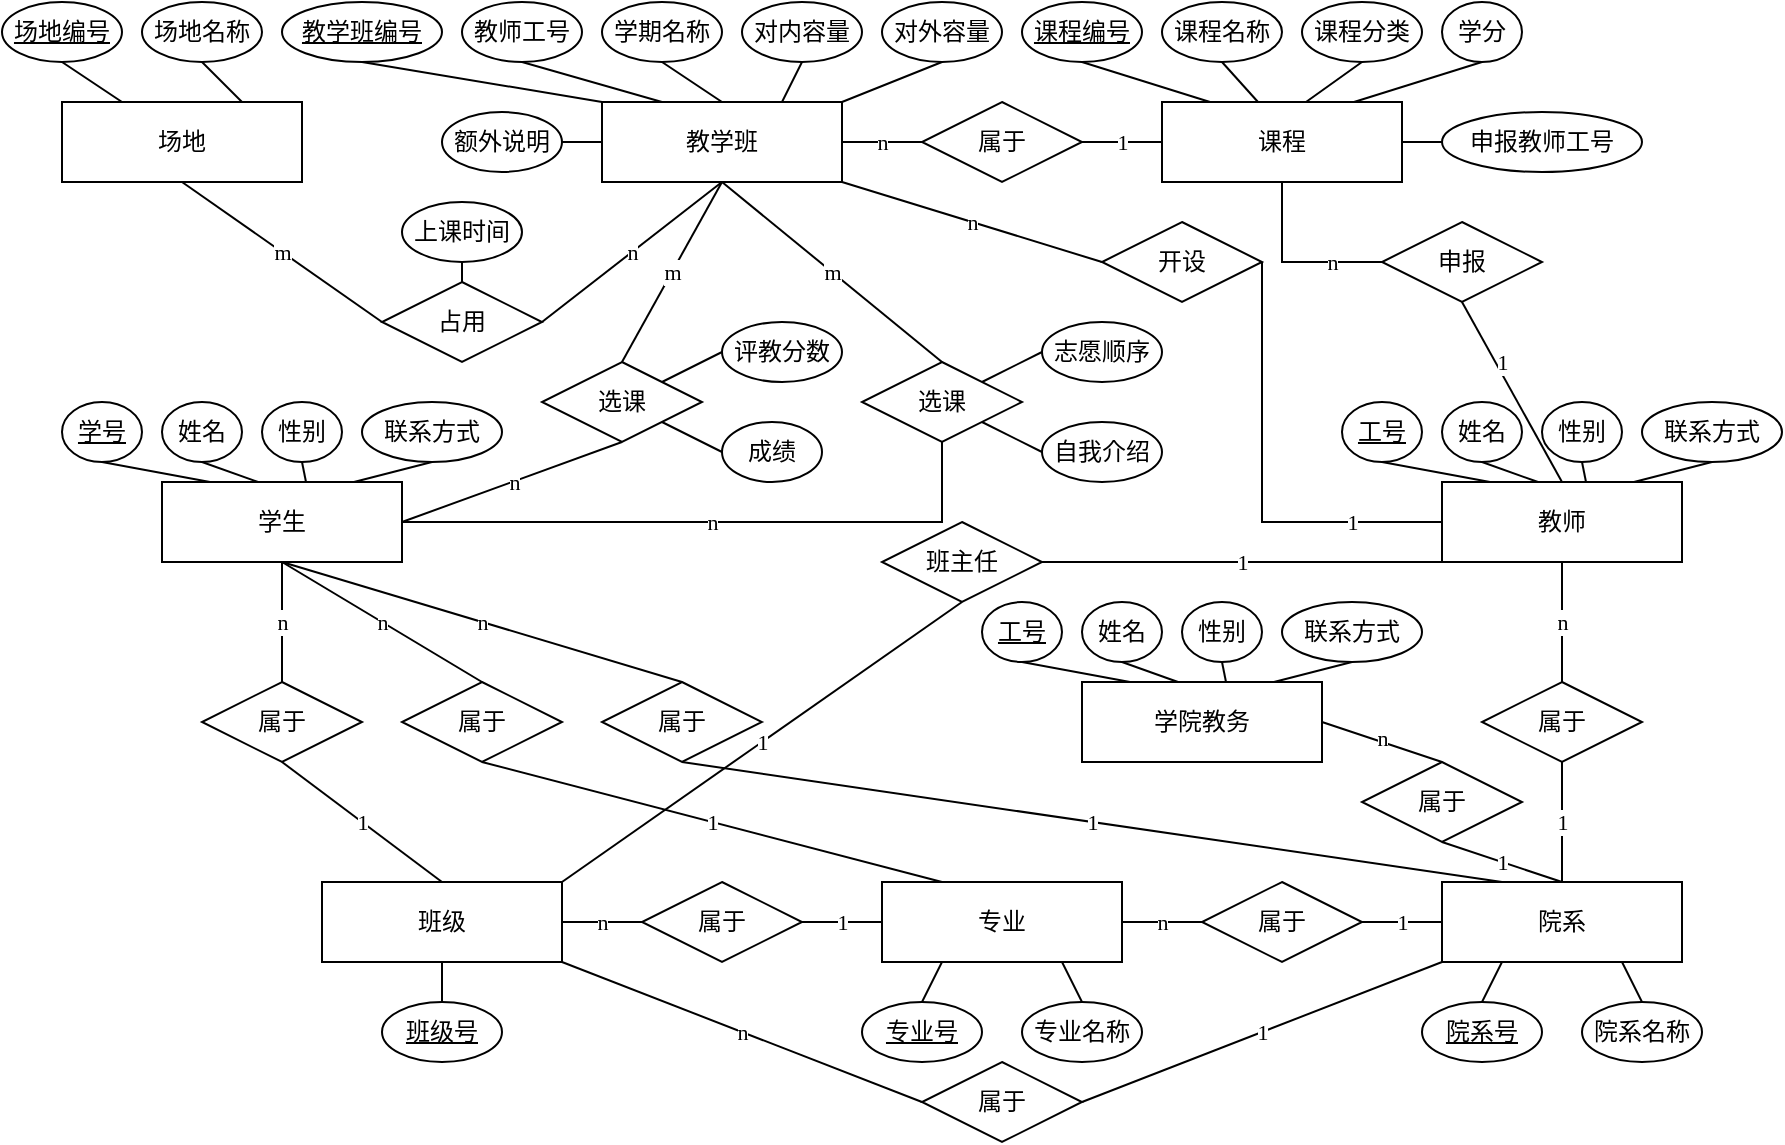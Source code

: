<mxfile version="24.7.17">
  <diagram id="R2lEEEUBdFMjLlhIrx00" name="Page-1">
    <mxGraphModel dx="918" dy="634" grid="1" gridSize="10" guides="1" tooltips="1" connect="1" arrows="1" fold="1" page="1" pageScale="1" pageWidth="1169" pageHeight="827" math="0" shadow="0" extFonts="Permanent Marker^https://fonts.googleapis.com/css?family=Permanent+Marker">
      <root>
        <mxCell id="0" />
        <mxCell id="1" parent="0" />
        <mxCell id="3BoCwt5KpNZVM9zIBBHS-1" value="学生" style="rounded=0;whiteSpace=wrap;html=1;fontFamily=宋体-简;" parent="1" vertex="1">
          <mxGeometry x="120" y="280" width="120" height="40" as="geometry" />
        </mxCell>
        <mxCell id="3BoCwt5KpNZVM9zIBBHS-3" value="学号" style="ellipse;whiteSpace=wrap;html=1;fontStyle=4;fontFamily=宋体-简;" parent="1" vertex="1">
          <mxGeometry x="70" y="240" width="40" height="30" as="geometry" />
        </mxCell>
        <mxCell id="3BoCwt5KpNZVM9zIBBHS-5" value="姓名" style="ellipse;whiteSpace=wrap;html=1;fontFamily=宋体-简;" parent="1" vertex="1">
          <mxGeometry x="120" y="240" width="40" height="30" as="geometry" />
        </mxCell>
        <mxCell id="3BoCwt5KpNZVM9zIBBHS-7" value="性别" style="ellipse;whiteSpace=wrap;html=1;fontFamily=宋体-简;" parent="1" vertex="1">
          <mxGeometry x="170" y="240" width="40" height="30" as="geometry" />
        </mxCell>
        <mxCell id="3BoCwt5KpNZVM9zIBBHS-8" value="" style="endArrow=none;html=1;rounded=0;entryX=0.5;entryY=1;entryDx=0;entryDy=0;exitX=0.2;exitY=0;exitDx=0;exitDy=0;exitPerimeter=0;fontFamily=宋体-简;" parent="1" source="3BoCwt5KpNZVM9zIBBHS-1" target="3BoCwt5KpNZVM9zIBBHS-3" edge="1">
          <mxGeometry width="50" height="50" relative="1" as="geometry">
            <mxPoint x="214" y="318.39" as="sourcePoint" />
            <mxPoint x="264" y="268.39" as="targetPoint" />
          </mxGeometry>
        </mxCell>
        <mxCell id="3BoCwt5KpNZVM9zIBBHS-10" value="" style="endArrow=none;html=1;rounded=0;entryX=0.5;entryY=1;entryDx=0;entryDy=0;exitX=0.4;exitY=0;exitDx=0;exitDy=0;exitPerimeter=0;fontFamily=宋体-简;" parent="1" source="3BoCwt5KpNZVM9zIBBHS-1" target="3BoCwt5KpNZVM9zIBBHS-5" edge="1">
          <mxGeometry width="50" height="50" relative="1" as="geometry">
            <mxPoint x="184" y="318.39" as="sourcePoint" />
            <mxPoint x="234" y="268.39" as="targetPoint" />
          </mxGeometry>
        </mxCell>
        <mxCell id="3BoCwt5KpNZVM9zIBBHS-11" value="" style="endArrow=none;html=1;rounded=0;entryX=0.5;entryY=1;entryDx=0;entryDy=0;exitX=0.6;exitY=0;exitDx=0;exitDy=0;exitPerimeter=0;fontFamily=宋体-简;" parent="1" source="3BoCwt5KpNZVM9zIBBHS-1" target="3BoCwt5KpNZVM9zIBBHS-7" edge="1">
          <mxGeometry width="50" height="50" relative="1" as="geometry">
            <mxPoint x="214" y="318.39" as="sourcePoint" />
            <mxPoint x="264" y="268.39" as="targetPoint" />
          </mxGeometry>
        </mxCell>
        <mxCell id="3BoCwt5KpNZVM9zIBBHS-12" value="联系方式" style="ellipse;whiteSpace=wrap;html=1;fontFamily=宋体-简;" parent="1" vertex="1">
          <mxGeometry x="220" y="240" width="70" height="30" as="geometry" />
        </mxCell>
        <mxCell id="3BoCwt5KpNZVM9zIBBHS-13" value="" style="endArrow=none;html=1;rounded=0;entryX=0.5;entryY=1;entryDx=0;entryDy=0;exitX=0.8;exitY=0;exitDx=0;exitDy=0;exitPerimeter=0;fontFamily=宋体-简;" parent="1" source="3BoCwt5KpNZVM9zIBBHS-1" target="3BoCwt5KpNZVM9zIBBHS-12" edge="1">
          <mxGeometry width="50" height="50" relative="1" as="geometry">
            <mxPoint x="214" y="318.39" as="sourcePoint" />
            <mxPoint x="264" y="268.39" as="targetPoint" />
          </mxGeometry>
        </mxCell>
        <mxCell id="3BoCwt5KpNZVM9zIBBHS-14" value="班级" style="rounded=0;whiteSpace=wrap;html=1;fontFamily=宋体-简;" parent="1" vertex="1">
          <mxGeometry x="200" y="480" width="120" height="40" as="geometry" />
        </mxCell>
        <mxCell id="3BoCwt5KpNZVM9zIBBHS-15" value="院系" style="rounded=0;whiteSpace=wrap;html=1;fontFamily=宋体-简;" parent="1" vertex="1">
          <mxGeometry x="760" y="480" width="120" height="40" as="geometry" />
        </mxCell>
        <mxCell id="3BoCwt5KpNZVM9zIBBHS-16" value="专业" style="rounded=0;whiteSpace=wrap;html=1;fontFamily=宋体-简;" parent="1" vertex="1">
          <mxGeometry x="480" y="480" width="120" height="40" as="geometry" />
        </mxCell>
        <mxCell id="3BoCwt5KpNZVM9zIBBHS-17" value="属于" style="rhombus;whiteSpace=wrap;html=1;fontFamily=宋体-简;" parent="1" vertex="1">
          <mxGeometry x="640" y="480" width="80" height="40" as="geometry" />
        </mxCell>
        <mxCell id="3BoCwt5KpNZVM9zIBBHS-19" value="" style="endArrow=none;html=1;rounded=0;entryX=0;entryY=0.5;entryDx=0;entryDy=0;exitX=1;exitY=0.5;exitDx=0;exitDy=0;fontFamily=宋体-简;" parent="1" source="3BoCwt5KpNZVM9zIBBHS-16" target="3BoCwt5KpNZVM9zIBBHS-17" edge="1">
          <mxGeometry width="50" height="50" relative="1" as="geometry">
            <mxPoint x="694" y="562" as="sourcePoint" />
            <mxPoint x="704" y="622" as="targetPoint" />
          </mxGeometry>
        </mxCell>
        <mxCell id="3BoCwt5KpNZVM9zIBBHS-22" value="n" style="edgeLabel;html=1;align=center;verticalAlign=middle;resizable=0;points=[];fontFamily=宋体-简;" parent="3BoCwt5KpNZVM9zIBBHS-19" vertex="1" connectable="0">
          <mxGeometry relative="1" as="geometry">
            <mxPoint as="offset" />
          </mxGeometry>
        </mxCell>
        <mxCell id="3BoCwt5KpNZVM9zIBBHS-20" value="" style="endArrow=none;html=1;rounded=0;entryX=0;entryY=0.5;entryDx=0;entryDy=0;fontFamily=宋体-简;exitX=1;exitY=0.5;exitDx=0;exitDy=0;" parent="1" source="3BoCwt5KpNZVM9zIBBHS-17" target="3BoCwt5KpNZVM9zIBBHS-15" edge="1">
          <mxGeometry width="50" height="50" relative="1" as="geometry">
            <mxPoint x="724" y="500" as="sourcePoint" />
            <mxPoint x="654" y="508" as="targetPoint" />
          </mxGeometry>
        </mxCell>
        <mxCell id="3BoCwt5KpNZVM9zIBBHS-21" value="1" style="edgeLabel;html=1;align=center;verticalAlign=middle;resizable=0;points=[];fontFamily=宋体-简;" parent="3BoCwt5KpNZVM9zIBBHS-20" vertex="1" connectable="0">
          <mxGeometry relative="1" as="geometry">
            <mxPoint as="offset" />
          </mxGeometry>
        </mxCell>
        <mxCell id="3BoCwt5KpNZVM9zIBBHS-23" value="属于" style="rhombus;whiteSpace=wrap;html=1;fontFamily=宋体-简;" parent="1" vertex="1">
          <mxGeometry x="360" y="480" width="80" height="40" as="geometry" />
        </mxCell>
        <mxCell id="3BoCwt5KpNZVM9zIBBHS-25" value="" style="endArrow=none;html=1;rounded=0;entryX=1;entryY=0.5;entryDx=0;entryDy=0;exitX=0;exitY=0.5;exitDx=0;exitDy=0;fontFamily=宋体-简;" parent="1" source="3BoCwt5KpNZVM9zIBBHS-23" target="3BoCwt5KpNZVM9zIBBHS-14" edge="1">
          <mxGeometry width="50" height="50" relative="1" as="geometry">
            <mxPoint x="394" y="630" as="sourcePoint" />
            <mxPoint x="444" y="580" as="targetPoint" />
          </mxGeometry>
        </mxCell>
        <mxCell id="3BoCwt5KpNZVM9zIBBHS-26" value="n" style="edgeLabel;html=1;align=center;verticalAlign=middle;resizable=0;points=[];fontFamily=宋体-简;" parent="3BoCwt5KpNZVM9zIBBHS-25" vertex="1" connectable="0">
          <mxGeometry relative="1" as="geometry">
            <mxPoint as="offset" />
          </mxGeometry>
        </mxCell>
        <mxCell id="3BoCwt5KpNZVM9zIBBHS-27" value="" style="endArrow=none;html=1;rounded=0;exitX=1;exitY=0.5;exitDx=0;exitDy=0;entryX=0;entryY=0.5;entryDx=0;entryDy=0;fontFamily=宋体-简;" parent="1" source="3BoCwt5KpNZVM9zIBBHS-23" target="3BoCwt5KpNZVM9zIBBHS-16" edge="1">
          <mxGeometry width="50" height="50" relative="1" as="geometry">
            <mxPoint x="604" y="610" as="sourcePoint" />
            <mxPoint x="654" y="560" as="targetPoint" />
          </mxGeometry>
        </mxCell>
        <mxCell id="3BoCwt5KpNZVM9zIBBHS-28" value="1" style="edgeLabel;html=1;align=center;verticalAlign=middle;resizable=0;points=[];fontFamily=宋体-简;" parent="3BoCwt5KpNZVM9zIBBHS-27" vertex="1" connectable="0">
          <mxGeometry relative="1" as="geometry">
            <mxPoint as="offset" />
          </mxGeometry>
        </mxCell>
        <mxCell id="3BoCwt5KpNZVM9zIBBHS-30" value="班级号" style="ellipse;whiteSpace=wrap;html=1;fontStyle=4;fontFamily=宋体-简;" parent="1" vertex="1">
          <mxGeometry x="230" y="540" width="60" height="30" as="geometry" />
        </mxCell>
        <mxCell id="3BoCwt5KpNZVM9zIBBHS-31" value="属于" style="rhombus;whiteSpace=wrap;html=1;fontFamily=宋体-简;" parent="1" vertex="1">
          <mxGeometry x="500" y="570" width="80" height="40" as="geometry" />
        </mxCell>
        <mxCell id="3BoCwt5KpNZVM9zIBBHS-32" value="" style="endArrow=none;html=1;rounded=0;entryX=1;entryY=1;entryDx=0;entryDy=0;exitX=0;exitY=0.5;exitDx=0;exitDy=0;fontFamily=宋体-简;" parent="1" source="3BoCwt5KpNZVM9zIBBHS-31" target="3BoCwt5KpNZVM9zIBBHS-14" edge="1">
          <mxGeometry width="50" height="50" relative="1" as="geometry">
            <mxPoint x="374" y="510" as="sourcePoint" />
            <mxPoint x="334" y="510" as="targetPoint" />
          </mxGeometry>
        </mxCell>
        <mxCell id="3BoCwt5KpNZVM9zIBBHS-33" value="n" style="edgeLabel;html=1;align=center;verticalAlign=middle;resizable=0;points=[];fontFamily=宋体-简;" parent="3BoCwt5KpNZVM9zIBBHS-32" vertex="1" connectable="0">
          <mxGeometry relative="1" as="geometry">
            <mxPoint as="offset" />
          </mxGeometry>
        </mxCell>
        <mxCell id="3BoCwt5KpNZVM9zIBBHS-34" value="" style="endArrow=none;html=1;rounded=0;exitX=1;exitY=0.5;exitDx=0;exitDy=0;entryX=0;entryY=1;entryDx=0;entryDy=0;fontFamily=宋体-简;" parent="1" source="3BoCwt5KpNZVM9zIBBHS-31" target="3BoCwt5KpNZVM9zIBBHS-15" edge="1">
          <mxGeometry width="50" height="50" relative="1" as="geometry">
            <mxPoint x="454" y="550" as="sourcePoint" />
            <mxPoint x="494" y="550" as="targetPoint" />
          </mxGeometry>
        </mxCell>
        <mxCell id="3BoCwt5KpNZVM9zIBBHS-35" value="1" style="edgeLabel;html=1;align=center;verticalAlign=middle;resizable=0;points=[];fontFamily=宋体-简;" parent="3BoCwt5KpNZVM9zIBBHS-34" vertex="1" connectable="0">
          <mxGeometry relative="1" as="geometry">
            <mxPoint as="offset" />
          </mxGeometry>
        </mxCell>
        <mxCell id="3BoCwt5KpNZVM9zIBBHS-38" value="" style="endArrow=none;html=1;rounded=0;entryX=0.5;entryY=1;entryDx=0;entryDy=0;exitX=0.5;exitY=0;exitDx=0;exitDy=0;fontFamily=宋体-简;" parent="1" source="3BoCwt5KpNZVM9zIBBHS-30" target="3BoCwt5KpNZVM9zIBBHS-14" edge="1">
          <mxGeometry width="50" height="50" relative="1" as="geometry">
            <mxPoint x="414" y="510" as="sourcePoint" />
            <mxPoint x="464" y="460" as="targetPoint" />
          </mxGeometry>
        </mxCell>
        <mxCell id="3BoCwt5KpNZVM9zIBBHS-39" value="专业名称" style="ellipse;whiteSpace=wrap;html=1;fontFamily=宋体-简;" parent="1" vertex="1">
          <mxGeometry x="550" y="540" width="60" height="30" as="geometry" />
        </mxCell>
        <mxCell id="3BoCwt5KpNZVM9zIBBHS-40" value="" style="endArrow=none;html=1;rounded=0;entryX=0.75;entryY=1;entryDx=0;entryDy=0;exitX=0.5;exitY=0;exitDx=0;exitDy=0;fontFamily=宋体-简;" parent="1" source="3BoCwt5KpNZVM9zIBBHS-39" target="3BoCwt5KpNZVM9zIBBHS-16" edge="1">
          <mxGeometry width="50" height="50" relative="1" as="geometry">
            <mxPoint x="274" y="550" as="sourcePoint" />
            <mxPoint x="274" y="530" as="targetPoint" />
          </mxGeometry>
        </mxCell>
        <mxCell id="3BoCwt5KpNZVM9zIBBHS-41" value="专业号" style="ellipse;whiteSpace=wrap;html=1;fontStyle=4;fontFamily=宋体-简;" parent="1" vertex="1">
          <mxGeometry x="470" y="540" width="60" height="30" as="geometry" />
        </mxCell>
        <mxCell id="3BoCwt5KpNZVM9zIBBHS-42" value="" style="endArrow=none;html=1;rounded=0;entryX=0.25;entryY=1;entryDx=0;entryDy=0;exitX=0.5;exitY=0;exitDx=0;exitDy=0;fontFamily=宋体-简;" parent="1" source="3BoCwt5KpNZVM9zIBBHS-41" target="3BoCwt5KpNZVM9zIBBHS-16" edge="1">
          <mxGeometry width="50" height="50" relative="1" as="geometry">
            <mxPoint x="584" y="550" as="sourcePoint" />
            <mxPoint x="584" y="530" as="targetPoint" />
          </mxGeometry>
        </mxCell>
        <mxCell id="3BoCwt5KpNZVM9zIBBHS-43" value="院系名称" style="ellipse;whiteSpace=wrap;html=1;fontFamily=宋体-简;" parent="1" vertex="1">
          <mxGeometry x="830" y="540" width="60" height="30" as="geometry" />
        </mxCell>
        <mxCell id="3BoCwt5KpNZVM9zIBBHS-44" value="" style="endArrow=none;html=1;rounded=0;exitX=0.5;exitY=0;exitDx=0;exitDy=0;entryX=0.75;entryY=1;entryDx=0;entryDy=0;fontFamily=宋体-简;" parent="1" source="3BoCwt5KpNZVM9zIBBHS-43" target="3BoCwt5KpNZVM9zIBBHS-15" edge="1">
          <mxGeometry width="50" height="50" relative="1" as="geometry">
            <mxPoint x="554" y="550" as="sourcePoint" />
            <mxPoint x="854" y="520" as="targetPoint" />
          </mxGeometry>
        </mxCell>
        <mxCell id="3BoCwt5KpNZVM9zIBBHS-45" value="院系号" style="ellipse;whiteSpace=wrap;html=1;fontStyle=4;fontFamily=宋体-简;" parent="1" vertex="1">
          <mxGeometry x="750" y="540" width="60" height="30" as="geometry" />
        </mxCell>
        <mxCell id="3BoCwt5KpNZVM9zIBBHS-46" value="" style="endArrow=none;html=1;rounded=0;exitX=0.5;exitY=0;exitDx=0;exitDy=0;entryX=0.25;entryY=1;entryDx=0;entryDy=0;fontFamily=宋体-简;" parent="1" source="3BoCwt5KpNZVM9zIBBHS-45" target="3BoCwt5KpNZVM9zIBBHS-15" edge="1">
          <mxGeometry width="50" height="50" relative="1" as="geometry">
            <mxPoint x="864" y="550" as="sourcePoint" />
            <mxPoint x="804" y="530" as="targetPoint" />
          </mxGeometry>
        </mxCell>
        <mxCell id="3BoCwt5KpNZVM9zIBBHS-47" value="属于" style="rhombus;whiteSpace=wrap;html=1;fontFamily=宋体-简;" parent="1" vertex="1">
          <mxGeometry x="140" y="380" width="80" height="40" as="geometry" />
        </mxCell>
        <mxCell id="3BoCwt5KpNZVM9zIBBHS-48" value="" style="endArrow=none;html=1;rounded=0;exitX=0.5;exitY=1;exitDx=0;exitDy=0;entryX=0.5;entryY=0;entryDx=0;entryDy=0;fontFamily=宋体-简;" parent="1" source="3BoCwt5KpNZVM9zIBBHS-47" target="3BoCwt5KpNZVM9zIBBHS-14" edge="1">
          <mxGeometry width="50" height="50" relative="1" as="geometry">
            <mxPoint x="354" y="430.72" as="sourcePoint" />
            <mxPoint x="394" y="430.72" as="targetPoint" />
          </mxGeometry>
        </mxCell>
        <mxCell id="3BoCwt5KpNZVM9zIBBHS-49" value="1" style="edgeLabel;html=1;align=center;verticalAlign=middle;resizable=0;points=[];fontFamily=宋体-简;" parent="3BoCwt5KpNZVM9zIBBHS-48" vertex="1" connectable="0">
          <mxGeometry relative="1" as="geometry">
            <mxPoint as="offset" />
          </mxGeometry>
        </mxCell>
        <mxCell id="3BoCwt5KpNZVM9zIBBHS-50" value="" style="endArrow=none;html=1;rounded=0;entryX=0.5;entryY=1;entryDx=0;entryDy=0;exitX=0.5;exitY=0;exitDx=0;exitDy=0;fontFamily=宋体-简;" parent="1" source="3BoCwt5KpNZVM9zIBBHS-47" target="3BoCwt5KpNZVM9zIBBHS-1" edge="1">
          <mxGeometry width="50" height="50" relative="1" as="geometry">
            <mxPoint x="294" y="470" as="sourcePoint" />
            <mxPoint x="254" y="470" as="targetPoint" />
          </mxGeometry>
        </mxCell>
        <mxCell id="3BoCwt5KpNZVM9zIBBHS-51" value="n" style="edgeLabel;html=1;align=center;verticalAlign=middle;resizable=0;points=[];fontFamily=宋体-简;" parent="3BoCwt5KpNZVM9zIBBHS-50" vertex="1" connectable="0">
          <mxGeometry relative="1" as="geometry">
            <mxPoint as="offset" />
          </mxGeometry>
        </mxCell>
        <mxCell id="3BoCwt5KpNZVM9zIBBHS-52" value="属于" style="rhombus;whiteSpace=wrap;html=1;fontFamily=宋体-简;" parent="1" vertex="1">
          <mxGeometry x="240" y="380" width="80" height="40" as="geometry" />
        </mxCell>
        <mxCell id="3BoCwt5KpNZVM9zIBBHS-53" value="属于" style="rhombus;whiteSpace=wrap;html=1;fontFamily=宋体-简;" parent="1" vertex="1">
          <mxGeometry x="340" y="380" width="80" height="40" as="geometry" />
        </mxCell>
        <mxCell id="3BoCwt5KpNZVM9zIBBHS-54" value="" style="endArrow=none;html=1;rounded=0;entryX=0.5;entryY=1;entryDx=0;entryDy=0;exitX=0.5;exitY=0;exitDx=0;exitDy=0;fontFamily=宋体-简;" parent="1" source="3BoCwt5KpNZVM9zIBBHS-52" target="3BoCwt5KpNZVM9zIBBHS-1" edge="1">
          <mxGeometry width="50" height="50" relative="1" as="geometry">
            <mxPoint x="194" y="380" as="sourcePoint" />
            <mxPoint x="194" y="350" as="targetPoint" />
          </mxGeometry>
        </mxCell>
        <mxCell id="3BoCwt5KpNZVM9zIBBHS-55" value="n" style="edgeLabel;html=1;align=center;verticalAlign=middle;resizable=0;points=[];fontFamily=宋体-简;" parent="3BoCwt5KpNZVM9zIBBHS-54" vertex="1" connectable="0">
          <mxGeometry relative="1" as="geometry">
            <mxPoint as="offset" />
          </mxGeometry>
        </mxCell>
        <mxCell id="3BoCwt5KpNZVM9zIBBHS-56" value="" style="endArrow=none;html=1;rounded=0;entryX=0.5;entryY=1;entryDx=0;entryDy=0;exitX=0.5;exitY=0;exitDx=0;exitDy=0;fontFamily=宋体-简;" parent="1" source="3BoCwt5KpNZVM9zIBBHS-53" target="3BoCwt5KpNZVM9zIBBHS-1" edge="1">
          <mxGeometry width="50" height="50" relative="1" as="geometry">
            <mxPoint x="294" y="380" as="sourcePoint" />
            <mxPoint x="194" y="350" as="targetPoint" />
          </mxGeometry>
        </mxCell>
        <mxCell id="3BoCwt5KpNZVM9zIBBHS-57" value="n" style="edgeLabel;html=1;align=center;verticalAlign=middle;resizable=0;points=[];fontFamily=宋体-简;" parent="3BoCwt5KpNZVM9zIBBHS-56" vertex="1" connectable="0">
          <mxGeometry relative="1" as="geometry">
            <mxPoint as="offset" />
          </mxGeometry>
        </mxCell>
        <mxCell id="3BoCwt5KpNZVM9zIBBHS-58" value="" style="endArrow=none;html=1;rounded=0;exitX=0.5;exitY=1;exitDx=0;exitDy=0;entryX=0.25;entryY=0;entryDx=0;entryDy=0;fontFamily=宋体-简;" parent="1" source="3BoCwt5KpNZVM9zIBBHS-52" target="3BoCwt5KpNZVM9zIBBHS-16" edge="1">
          <mxGeometry width="50" height="50" relative="1" as="geometry">
            <mxPoint x="274" y="440.02" as="sourcePoint" />
            <mxPoint x="274" y="470.02" as="targetPoint" />
          </mxGeometry>
        </mxCell>
        <mxCell id="3BoCwt5KpNZVM9zIBBHS-59" value="1" style="edgeLabel;html=1;align=center;verticalAlign=middle;resizable=0;points=[];fontFamily=宋体-简;" parent="3BoCwt5KpNZVM9zIBBHS-58" vertex="1" connectable="0">
          <mxGeometry relative="1" as="geometry">
            <mxPoint as="offset" />
          </mxGeometry>
        </mxCell>
        <mxCell id="3BoCwt5KpNZVM9zIBBHS-60" value="" style="endArrow=none;html=1;rounded=0;exitX=0.5;exitY=1;exitDx=0;exitDy=0;entryX=0.25;entryY=0;entryDx=0;entryDy=0;fontFamily=宋体-简;" parent="1" source="3BoCwt5KpNZVM9zIBBHS-53" target="3BoCwt5KpNZVM9zIBBHS-15" edge="1">
          <mxGeometry width="50" height="50" relative="1" as="geometry">
            <mxPoint x="284" y="450.02" as="sourcePoint" />
            <mxPoint x="284" y="480.02" as="targetPoint" />
          </mxGeometry>
        </mxCell>
        <mxCell id="3BoCwt5KpNZVM9zIBBHS-61" value="1" style="edgeLabel;html=1;align=center;verticalAlign=middle;resizable=0;points=[];fontFamily=宋体-简;" parent="3BoCwt5KpNZVM9zIBBHS-60" vertex="1" connectable="0">
          <mxGeometry relative="1" as="geometry">
            <mxPoint as="offset" />
          </mxGeometry>
        </mxCell>
        <mxCell id="3BoCwt5KpNZVM9zIBBHS-62" value="教师" style="rounded=0;whiteSpace=wrap;html=1;fontFamily=宋体-简;" parent="1" vertex="1">
          <mxGeometry x="760" y="280" width="120" height="40" as="geometry" />
        </mxCell>
        <mxCell id="3BoCwt5KpNZVM9zIBBHS-68" value="工号" style="ellipse;whiteSpace=wrap;html=1;fontStyle=4;fontFamily=宋体-简;" parent="1" vertex="1">
          <mxGeometry x="710" y="240" width="40" height="30" as="geometry" />
        </mxCell>
        <mxCell id="3BoCwt5KpNZVM9zIBBHS-69" value="姓名" style="ellipse;whiteSpace=wrap;html=1;fontFamily=宋体-简;" parent="1" vertex="1">
          <mxGeometry x="760" y="240" width="40" height="30" as="geometry" />
        </mxCell>
        <mxCell id="3BoCwt5KpNZVM9zIBBHS-70" value="性别" style="ellipse;whiteSpace=wrap;html=1;fontFamily=宋体-简;" parent="1" vertex="1">
          <mxGeometry x="810" y="240" width="40" height="30" as="geometry" />
        </mxCell>
        <mxCell id="3BoCwt5KpNZVM9zIBBHS-71" value="" style="endArrow=none;html=1;rounded=0;entryX=0.5;entryY=1;entryDx=0;entryDy=0;exitX=0.2;exitY=0;exitDx=0;exitDy=0;exitPerimeter=0;fontFamily=宋体-简;" parent="1" source="3BoCwt5KpNZVM9zIBBHS-62" target="3BoCwt5KpNZVM9zIBBHS-68" edge="1">
          <mxGeometry width="50" height="50" relative="1" as="geometry">
            <mxPoint x="788" y="276.39" as="sourcePoint" />
            <mxPoint x="904" y="266.39" as="targetPoint" />
          </mxGeometry>
        </mxCell>
        <mxCell id="3BoCwt5KpNZVM9zIBBHS-72" value="" style="endArrow=none;html=1;rounded=0;entryX=0.5;entryY=1;entryDx=0;entryDy=0;exitX=0.4;exitY=0;exitDx=0;exitDy=0;exitPerimeter=0;fontFamily=宋体-简;" parent="1" source="3BoCwt5KpNZVM9zIBBHS-62" target="3BoCwt5KpNZVM9zIBBHS-69" edge="1">
          <mxGeometry width="50" height="50" relative="1" as="geometry">
            <mxPoint x="812" y="276.39" as="sourcePoint" />
            <mxPoint x="874" y="266.39" as="targetPoint" />
          </mxGeometry>
        </mxCell>
        <mxCell id="3BoCwt5KpNZVM9zIBBHS-73" value="" style="endArrow=none;html=1;rounded=0;entryX=0.5;entryY=1;entryDx=0;entryDy=0;exitX=0.6;exitY=0;exitDx=0;exitDy=0;exitPerimeter=0;fontFamily=宋体-简;" parent="1" source="3BoCwt5KpNZVM9zIBBHS-62" target="3BoCwt5KpNZVM9zIBBHS-70" edge="1">
          <mxGeometry width="50" height="50" relative="1" as="geometry">
            <mxPoint x="836" y="276.39" as="sourcePoint" />
            <mxPoint x="904" y="266.39" as="targetPoint" />
          </mxGeometry>
        </mxCell>
        <mxCell id="3BoCwt5KpNZVM9zIBBHS-74" value="联系方式" style="ellipse;whiteSpace=wrap;html=1;fontFamily=宋体-简;" parent="1" vertex="1">
          <mxGeometry x="860" y="240" width="70" height="30" as="geometry" />
        </mxCell>
        <mxCell id="3BoCwt5KpNZVM9zIBBHS-75" value="" style="endArrow=none;html=1;rounded=0;entryX=0.5;entryY=1;entryDx=0;entryDy=0;exitX=0.8;exitY=0;exitDx=0;exitDy=0;exitPerimeter=0;fontFamily=宋体-简;" parent="1" source="3BoCwt5KpNZVM9zIBBHS-62" target="3BoCwt5KpNZVM9zIBBHS-74" edge="1">
          <mxGeometry width="50" height="50" relative="1" as="geometry">
            <mxPoint x="860" y="276.39" as="sourcePoint" />
            <mxPoint x="904" y="266.39" as="targetPoint" />
          </mxGeometry>
        </mxCell>
        <mxCell id="3BoCwt5KpNZVM9zIBBHS-76" value="属于" style="rhombus;whiteSpace=wrap;html=1;fontFamily=宋体-简;" parent="1" vertex="1">
          <mxGeometry x="780" y="380" width="80" height="40" as="geometry" />
        </mxCell>
        <mxCell id="3BoCwt5KpNZVM9zIBBHS-77" value="" style="endArrow=none;html=1;rounded=0;entryX=0.5;entryY=1;entryDx=0;entryDy=0;exitX=0.5;exitY=0;exitDx=0;exitDy=0;fontFamily=宋体-简;" parent="1" source="3BoCwt5KpNZVM9zIBBHS-76" target="3BoCwt5KpNZVM9zIBBHS-62" edge="1">
          <mxGeometry width="50" height="50" relative="1" as="geometry">
            <mxPoint x="474" y="380" as="sourcePoint" />
            <mxPoint x="274" y="350" as="targetPoint" />
          </mxGeometry>
        </mxCell>
        <mxCell id="3BoCwt5KpNZVM9zIBBHS-78" value="n" style="edgeLabel;html=1;align=center;verticalAlign=middle;resizable=0;points=[];fontFamily=宋体-简;" parent="3BoCwt5KpNZVM9zIBBHS-77" vertex="1" connectable="0">
          <mxGeometry relative="1" as="geometry">
            <mxPoint as="offset" />
          </mxGeometry>
        </mxCell>
        <mxCell id="3BoCwt5KpNZVM9zIBBHS-79" value="" style="endArrow=none;html=1;rounded=0;exitX=0.5;exitY=1;exitDx=0;exitDy=0;entryX=0.5;entryY=0;entryDx=0;entryDy=0;fontFamily=宋体-简;" parent="1" source="3BoCwt5KpNZVM9zIBBHS-76" target="3BoCwt5KpNZVM9zIBBHS-15" edge="1">
          <mxGeometry width="50" height="50" relative="1" as="geometry">
            <mxPoint x="474" y="440.02" as="sourcePoint" />
            <mxPoint x="804" y="470.02" as="targetPoint" />
          </mxGeometry>
        </mxCell>
        <mxCell id="3BoCwt5KpNZVM9zIBBHS-80" value="1" style="edgeLabel;html=1;align=center;verticalAlign=middle;resizable=0;points=[];fontFamily=宋体-简;" parent="3BoCwt5KpNZVM9zIBBHS-79" vertex="1" connectable="0">
          <mxGeometry relative="1" as="geometry">
            <mxPoint as="offset" />
          </mxGeometry>
        </mxCell>
        <mxCell id="3BoCwt5KpNZVM9zIBBHS-81" value="班主任" style="rhombus;whiteSpace=wrap;html=1;fontFamily=宋体-简;" parent="1" vertex="1">
          <mxGeometry x="480" y="300" width="80" height="40" as="geometry" />
        </mxCell>
        <mxCell id="3BoCwt5KpNZVM9zIBBHS-82" value="" style="endArrow=none;html=1;rounded=0;exitX=0;exitY=1;exitDx=0;exitDy=0;entryX=1;entryY=0.5;entryDx=0;entryDy=0;fontFamily=宋体-简;" parent="1" source="3BoCwt5KpNZVM9zIBBHS-62" target="3BoCwt5KpNZVM9zIBBHS-81" edge="1">
          <mxGeometry width="50" height="50" relative="1" as="geometry">
            <mxPoint x="474" y="420" as="sourcePoint" />
            <mxPoint x="804" y="450" as="targetPoint" />
          </mxGeometry>
        </mxCell>
        <mxCell id="3BoCwt5KpNZVM9zIBBHS-83" value="1" style="edgeLabel;html=1;align=center;verticalAlign=middle;resizable=0;points=[];fontFamily=宋体-简;" parent="3BoCwt5KpNZVM9zIBBHS-82" vertex="1" connectable="0">
          <mxGeometry relative="1" as="geometry">
            <mxPoint as="offset" />
          </mxGeometry>
        </mxCell>
        <mxCell id="3BoCwt5KpNZVM9zIBBHS-84" value="" style="endArrow=none;html=1;rounded=0;exitX=0.5;exitY=1;exitDx=0;exitDy=0;fontFamily=宋体-简;" parent="1" source="3BoCwt5KpNZVM9zIBBHS-81" edge="1">
          <mxGeometry width="50" height="50" relative="1" as="geometry">
            <mxPoint x="774" y="350" as="sourcePoint" />
            <mxPoint x="320" y="480" as="targetPoint" />
          </mxGeometry>
        </mxCell>
        <mxCell id="3BoCwt5KpNZVM9zIBBHS-85" value="1" style="edgeLabel;html=1;align=center;verticalAlign=middle;resizable=0;points=[];fontFamily=宋体-简;" parent="3BoCwt5KpNZVM9zIBBHS-84" vertex="1" connectable="0">
          <mxGeometry relative="1" as="geometry">
            <mxPoint as="offset" />
          </mxGeometry>
        </mxCell>
        <mxCell id="3BoCwt5KpNZVM9zIBBHS-103" value="课程" style="rounded=0;whiteSpace=wrap;html=1;fontFamily=宋体-简;" parent="1" vertex="1">
          <mxGeometry x="620" y="90" width="120" height="40" as="geometry" />
        </mxCell>
        <mxCell id="3BoCwt5KpNZVM9zIBBHS-104" value="课程名称" style="ellipse;whiteSpace=wrap;html=1;fontFamily=宋体-简;" parent="1" vertex="1">
          <mxGeometry x="620" y="40" width="60" height="30" as="geometry" />
        </mxCell>
        <mxCell id="3BoCwt5KpNZVM9zIBBHS-110" value="学分" style="ellipse;whiteSpace=wrap;html=1;fontFamily=宋体-简;" parent="1" vertex="1">
          <mxGeometry x="760" y="40" width="40" height="30" as="geometry" />
        </mxCell>
        <mxCell id="3BoCwt5KpNZVM9zIBBHS-112" value="课程编号" style="ellipse;whiteSpace=wrap;html=1;fontStyle=4;fontFamily=宋体-简;" parent="1" vertex="1">
          <mxGeometry x="550" y="40" width="60" height="30" as="geometry" />
        </mxCell>
        <mxCell id="3BoCwt5KpNZVM9zIBBHS-113" value="课程分类" style="ellipse;whiteSpace=wrap;html=1;fontFamily=宋体-简;" parent="1" vertex="1">
          <mxGeometry x="690" y="40" width="60" height="30" as="geometry" />
        </mxCell>
        <mxCell id="3BoCwt5KpNZVM9zIBBHS-116" value="" style="endArrow=none;html=1;rounded=0;entryX=0.5;entryY=1;entryDx=0;entryDy=0;exitX=0.2;exitY=0;exitDx=0;exitDy=0;exitPerimeter=0;fontFamily=宋体-简;" parent="1" source="3BoCwt5KpNZVM9zIBBHS-103" target="3BoCwt5KpNZVM9zIBBHS-112" edge="1">
          <mxGeometry width="50" height="50" relative="1" as="geometry">
            <mxPoint x="648" y="90" as="sourcePoint" />
            <mxPoint x="594" y="80" as="targetPoint" />
          </mxGeometry>
        </mxCell>
        <mxCell id="3BoCwt5KpNZVM9zIBBHS-117" value="" style="endArrow=none;html=1;rounded=0;entryX=0.5;entryY=1;entryDx=0;entryDy=0;exitX=0.4;exitY=0;exitDx=0;exitDy=0;exitPerimeter=0;fontFamily=宋体-简;" parent="1" source="3BoCwt5KpNZVM9zIBBHS-103" target="3BoCwt5KpNZVM9zIBBHS-104" edge="1">
          <mxGeometry width="50" height="50" relative="1" as="geometry">
            <mxPoint x="716" y="95" as="sourcePoint" />
            <mxPoint x="652" y="75" as="targetPoint" />
          </mxGeometry>
        </mxCell>
        <mxCell id="3BoCwt5KpNZVM9zIBBHS-118" value="" style="endArrow=none;html=1;rounded=0;entryX=0.5;entryY=1;entryDx=0;entryDy=0;exitX=0.6;exitY=0;exitDx=0;exitDy=0;exitPerimeter=0;fontFamily=宋体-简;" parent="1" source="3BoCwt5KpNZVM9zIBBHS-103" target="3BoCwt5KpNZVM9zIBBHS-113" edge="1">
          <mxGeometry width="50" height="50" relative="1" as="geometry">
            <mxPoint x="678" y="100" as="sourcePoint" />
            <mxPoint x="664" y="80" as="targetPoint" />
          </mxGeometry>
        </mxCell>
        <mxCell id="3BoCwt5KpNZVM9zIBBHS-119" value="" style="endArrow=none;html=1;rounded=0;entryX=0.5;entryY=1;entryDx=0;entryDy=0;exitX=0.8;exitY=0;exitDx=0;exitDy=0;exitPerimeter=0;fontFamily=宋体-简;" parent="1" source="3BoCwt5KpNZVM9zIBBHS-103" target="3BoCwt5KpNZVM9zIBBHS-110" edge="1">
          <mxGeometry width="50" height="50" relative="1" as="geometry">
            <mxPoint x="702" y="100" as="sourcePoint" />
            <mxPoint x="734" y="80" as="targetPoint" />
          </mxGeometry>
        </mxCell>
        <mxCell id="3BoCwt5KpNZVM9zIBBHS-120" value="申报" style="rhombus;whiteSpace=wrap;html=1;fontFamily=宋体-简;" parent="1" vertex="1">
          <mxGeometry x="730" y="150" width="80" height="40" as="geometry" />
        </mxCell>
        <mxCell id="3BoCwt5KpNZVM9zIBBHS-121" value="" style="endArrow=none;html=1;rounded=0;entryX=0.5;entryY=1;entryDx=0;entryDy=0;exitX=0;exitY=0.5;exitDx=0;exitDy=0;fontFamily=宋体-简;" parent="1" source="3BoCwt5KpNZVM9zIBBHS-120" target="3BoCwt5KpNZVM9zIBBHS-103" edge="1">
          <mxGeometry width="50" height="50" relative="1" as="geometry">
            <mxPoint x="684" y="169" as="sourcePoint" />
            <mxPoint x="734" y="170" as="targetPoint" />
            <Array as="points">
              <mxPoint x="680" y="170" />
            </Array>
          </mxGeometry>
        </mxCell>
        <mxCell id="3BoCwt5KpNZVM9zIBBHS-124" value="n" style="edgeLabel;html=1;align=center;verticalAlign=middle;resizable=0;points=[];fontFamily=宋体-简;" parent="3BoCwt5KpNZVM9zIBBHS-121" vertex="1" connectable="0">
          <mxGeometry relative="1" as="geometry">
            <mxPoint x="20" as="offset" />
          </mxGeometry>
        </mxCell>
        <mxCell id="3BoCwt5KpNZVM9zIBBHS-122" value="" style="endArrow=none;html=1;rounded=0;entryX=0.5;entryY=1;entryDx=0;entryDy=0;exitX=0.5;exitY=0;exitDx=0;exitDy=0;fontFamily=宋体-简;" parent="1" source="3BoCwt5KpNZVM9zIBBHS-62" target="3BoCwt5KpNZVM9zIBBHS-120" edge="1">
          <mxGeometry width="50" height="50" relative="1" as="geometry">
            <mxPoint x="694" y="209" as="sourcePoint" />
            <mxPoint x="694" y="170" as="targetPoint" />
            <Array as="points" />
          </mxGeometry>
        </mxCell>
        <mxCell id="3BoCwt5KpNZVM9zIBBHS-125" value="1" style="edgeLabel;html=1;align=center;verticalAlign=middle;resizable=0;points=[];fontFamily=宋体-简;" parent="3BoCwt5KpNZVM9zIBBHS-122" vertex="1" connectable="0">
          <mxGeometry relative="1" as="geometry">
            <mxPoint x="-5" y="-15" as="offset" />
          </mxGeometry>
        </mxCell>
        <mxCell id="3BoCwt5KpNZVM9zIBBHS-126" value="教学班" style="rounded=0;whiteSpace=wrap;html=1;fontFamily=宋体-简;" parent="1" vertex="1">
          <mxGeometry x="340" y="90" width="120" height="40" as="geometry" />
        </mxCell>
        <mxCell id="3BoCwt5KpNZVM9zIBBHS-127" value="属于" style="rhombus;whiteSpace=wrap;html=1;fontFamily=宋体-简;" parent="1" vertex="1">
          <mxGeometry x="500" y="90" width="80" height="40" as="geometry" />
        </mxCell>
        <mxCell id="3BoCwt5KpNZVM9zIBBHS-128" value="" style="endArrow=none;html=1;rounded=0;exitX=1;exitY=0.5;exitDx=0;exitDy=0;entryX=0;entryY=0.5;entryDx=0;entryDy=0;fontFamily=宋体-简;" parent="1" source="3BoCwt5KpNZVM9zIBBHS-127" target="3BoCwt5KpNZVM9zIBBHS-103" edge="1">
          <mxGeometry width="50" height="50" relative="1" as="geometry">
            <mxPoint x="584" y="110" as="sourcePoint" />
            <mxPoint x="604" y="120" as="targetPoint" />
          </mxGeometry>
        </mxCell>
        <mxCell id="3BoCwt5KpNZVM9zIBBHS-129" value="1" style="edgeLabel;html=1;align=center;verticalAlign=middle;resizable=0;points=[];fontFamily=宋体-简;" parent="3BoCwt5KpNZVM9zIBBHS-128" vertex="1" connectable="0">
          <mxGeometry relative="1" as="geometry">
            <mxPoint as="offset" />
          </mxGeometry>
        </mxCell>
        <mxCell id="9R8SngfWk_mVwCr1KFd2-1" value="" style="endArrow=none;html=1;rounded=0;exitX=0;exitY=0.5;exitDx=0;exitDy=0;entryX=1;entryY=0.5;entryDx=0;entryDy=0;fontFamily=宋体-简;" parent="1" source="3BoCwt5KpNZVM9zIBBHS-127" target="3BoCwt5KpNZVM9zIBBHS-126" edge="1">
          <mxGeometry width="50" height="50" relative="1" as="geometry">
            <mxPoint x="504" y="109.76" as="sourcePoint" />
            <mxPoint x="474" y="130" as="targetPoint" />
          </mxGeometry>
        </mxCell>
        <mxCell id="9R8SngfWk_mVwCr1KFd2-2" value="n" style="edgeLabel;html=1;align=center;verticalAlign=middle;resizable=0;points=[];fontFamily=宋体-简;" parent="9R8SngfWk_mVwCr1KFd2-1" vertex="1" connectable="0">
          <mxGeometry relative="1" as="geometry">
            <mxPoint as="offset" />
          </mxGeometry>
        </mxCell>
        <mxCell id="9R8SngfWk_mVwCr1KFd2-3" value="教师工号" style="ellipse;whiteSpace=wrap;html=1;fontFamily=宋体-简;" parent="1" vertex="1">
          <mxGeometry x="270" y="40" width="60" height="30" as="geometry" />
        </mxCell>
        <mxCell id="9R8SngfWk_mVwCr1KFd2-5" value="教学班编号" style="ellipse;whiteSpace=wrap;html=1;fontStyle=4;fontFamily=宋体-简;" parent="1" vertex="1">
          <mxGeometry x="180" y="40" width="80" height="30" as="geometry" />
        </mxCell>
        <mxCell id="9R8SngfWk_mVwCr1KFd2-6" value="学期名称" style="ellipse;whiteSpace=wrap;html=1;fontFamily=宋体-简;" parent="1" vertex="1">
          <mxGeometry x="340" y="40" width="60" height="30" as="geometry" />
        </mxCell>
        <mxCell id="9R8SngfWk_mVwCr1KFd2-7" value="申报教师工号" style="ellipse;whiteSpace=wrap;html=1;fontFamily=宋体-简;" parent="1" vertex="1">
          <mxGeometry x="760" y="95" width="100" height="30" as="geometry" />
        </mxCell>
        <mxCell id="9R8SngfWk_mVwCr1KFd2-8" value="" style="endArrow=none;html=1;rounded=0;exitX=1;exitY=0.5;exitDx=0;exitDy=0;entryX=0;entryY=0.5;entryDx=0;entryDy=0;fontFamily=宋体-简;" parent="1" source="3BoCwt5KpNZVM9zIBBHS-103" target="9R8SngfWk_mVwCr1KFd2-7" edge="1">
          <mxGeometry width="50" height="50" relative="1" as="geometry">
            <mxPoint x="764" y="180" as="sourcePoint" />
            <mxPoint x="814" y="130" as="targetPoint" />
          </mxGeometry>
        </mxCell>
        <mxCell id="9R8SngfWk_mVwCr1KFd2-10" value="属于" style="rhombus;whiteSpace=wrap;html=1;fontFamily=宋体-简;" parent="1" vertex="1">
          <mxGeometry x="720" y="420" width="80" height="40" as="geometry" />
        </mxCell>
        <mxCell id="9R8SngfWk_mVwCr1KFd2-13" value="" style="endArrow=none;html=1;rounded=0;entryX=0.5;entryY=0;entryDx=0;entryDy=0;exitX=0.5;exitY=1;exitDx=0;exitDy=0;fontFamily=宋体-简;" parent="1" source="9R8SngfWk_mVwCr1KFd2-10" target="3BoCwt5KpNZVM9zIBBHS-15" edge="1">
          <mxGeometry width="50" height="50" relative="1" as="geometry">
            <mxPoint x="1004" y="460" as="sourcePoint" />
            <mxPoint x="1044" y="460" as="targetPoint" />
          </mxGeometry>
        </mxCell>
        <mxCell id="9R8SngfWk_mVwCr1KFd2-14" value="1" style="edgeLabel;html=1;align=center;verticalAlign=middle;resizable=0;points=[];fontFamily=宋体-简;" parent="9R8SngfWk_mVwCr1KFd2-13" vertex="1" connectable="0">
          <mxGeometry relative="1" as="geometry">
            <mxPoint as="offset" />
          </mxGeometry>
        </mxCell>
        <mxCell id="9R8SngfWk_mVwCr1KFd2-23" value="对内容量" style="ellipse;whiteSpace=wrap;html=1;fontFamily=宋体-简;" parent="1" vertex="1">
          <mxGeometry x="410" y="40" width="60" height="30" as="geometry" />
        </mxCell>
        <mxCell id="9R8SngfWk_mVwCr1KFd2-24" value="对外容量" style="ellipse;whiteSpace=wrap;html=1;fontFamily=宋体-简;" parent="1" vertex="1">
          <mxGeometry x="480" y="40" width="60" height="30" as="geometry" />
        </mxCell>
        <mxCell id="9R8SngfWk_mVwCr1KFd2-25" value="额外说明" style="ellipse;whiteSpace=wrap;html=1;fontFamily=宋体-简;" parent="1" vertex="1">
          <mxGeometry x="260" y="95" width="60" height="30" as="geometry" />
        </mxCell>
        <mxCell id="9R8SngfWk_mVwCr1KFd2-28" value="" style="endArrow=none;html=1;rounded=0;exitX=1;exitY=0.5;exitDx=0;exitDy=0;entryX=0;entryY=0.5;entryDx=0;entryDy=0;fontFamily=宋体-简;" parent="1" source="9R8SngfWk_mVwCr1KFd2-25" target="3BoCwt5KpNZVM9zIBBHS-126" edge="1">
          <mxGeometry width="50" height="50" relative="1" as="geometry">
            <mxPoint x="344" y="210" as="sourcePoint" />
            <mxPoint x="394" y="160" as="targetPoint" />
          </mxGeometry>
        </mxCell>
        <mxCell id="9R8SngfWk_mVwCr1KFd2-29" value="" style="endArrow=none;html=1;rounded=0;exitX=0.5;exitY=1;exitDx=0;exitDy=0;entryX=0;entryY=0;entryDx=0;entryDy=0;fontFamily=宋体-简;" parent="1" source="9R8SngfWk_mVwCr1KFd2-5" target="3BoCwt5KpNZVM9zIBBHS-126" edge="1">
          <mxGeometry width="50" height="50" relative="1" as="geometry">
            <mxPoint x="324" y="170" as="sourcePoint" />
            <mxPoint x="374" y="120" as="targetPoint" />
          </mxGeometry>
        </mxCell>
        <mxCell id="9R8SngfWk_mVwCr1KFd2-30" value="" style="endArrow=none;html=1;rounded=0;exitX=0.5;exitY=1;exitDx=0;exitDy=0;entryX=0.25;entryY=0;entryDx=0;entryDy=0;fontFamily=宋体-简;" parent="1" source="9R8SngfWk_mVwCr1KFd2-3" target="3BoCwt5KpNZVM9zIBBHS-126" edge="1">
          <mxGeometry width="50" height="50" relative="1" as="geometry">
            <mxPoint x="234" y="80" as="sourcePoint" />
            <mxPoint x="366" y="99" as="targetPoint" />
          </mxGeometry>
        </mxCell>
        <mxCell id="9R8SngfWk_mVwCr1KFd2-31" value="" style="endArrow=none;html=1;rounded=0;exitX=0.5;exitY=1;exitDx=0;exitDy=0;entryX=0.5;entryY=0;entryDx=0;entryDy=0;fontFamily=宋体-简;" parent="1" source="9R8SngfWk_mVwCr1KFd2-6" target="3BoCwt5KpNZVM9zIBBHS-126" edge="1">
          <mxGeometry width="50" height="50" relative="1" as="geometry">
            <mxPoint x="244" y="90" as="sourcePoint" />
            <mxPoint x="376" y="109" as="targetPoint" />
          </mxGeometry>
        </mxCell>
        <mxCell id="9R8SngfWk_mVwCr1KFd2-32" value="" style="endArrow=none;html=1;rounded=0;exitX=0.5;exitY=1;exitDx=0;exitDy=0;entryX=0.75;entryY=0;entryDx=0;entryDy=0;fontFamily=宋体-简;" parent="1" source="9R8SngfWk_mVwCr1KFd2-23" target="3BoCwt5KpNZVM9zIBBHS-126" edge="1">
          <mxGeometry width="50" height="50" relative="1" as="geometry">
            <mxPoint x="254" y="100" as="sourcePoint" />
            <mxPoint x="386" y="119" as="targetPoint" />
          </mxGeometry>
        </mxCell>
        <mxCell id="9R8SngfWk_mVwCr1KFd2-33" value="" style="endArrow=none;html=1;rounded=0;exitX=0.5;exitY=1;exitDx=0;exitDy=0;entryX=1;entryY=0;entryDx=0;entryDy=0;fontFamily=宋体-简;" parent="1" source="9R8SngfWk_mVwCr1KFd2-24" target="3BoCwt5KpNZVM9zIBBHS-126" edge="1">
          <mxGeometry width="50" height="50" relative="1" as="geometry">
            <mxPoint x="264" y="110" as="sourcePoint" />
            <mxPoint x="396" y="129" as="targetPoint" />
          </mxGeometry>
        </mxCell>
        <mxCell id="9R8SngfWk_mVwCr1KFd2-34" value="场地" style="rounded=0;whiteSpace=wrap;html=1;fontFamily=宋体-简;" parent="1" vertex="1">
          <mxGeometry x="70" y="90" width="120" height="40" as="geometry" />
        </mxCell>
        <mxCell id="9R8SngfWk_mVwCr1KFd2-37" value="场地名称" style="ellipse;whiteSpace=wrap;html=1;fontFamily=宋体-简;" parent="1" vertex="1">
          <mxGeometry x="110" y="40" width="60" height="30" as="geometry" />
        </mxCell>
        <mxCell id="9R8SngfWk_mVwCr1KFd2-38" value="" style="endArrow=none;html=1;rounded=0;exitX=0.5;exitY=1;exitDx=0;exitDy=0;entryX=0.75;entryY=0;entryDx=0;entryDy=0;fontFamily=宋体-简;" parent="1" source="9R8SngfWk_mVwCr1KFd2-37" target="9R8SngfWk_mVwCr1KFd2-34" edge="1">
          <mxGeometry width="50" height="50" relative="1" as="geometry">
            <mxPoint x="164" y="220" as="sourcePoint" />
            <mxPoint x="214" y="170" as="targetPoint" />
          </mxGeometry>
        </mxCell>
        <mxCell id="9R8SngfWk_mVwCr1KFd2-39" value="占用" style="rhombus;whiteSpace=wrap;html=1;fontFamily=宋体-简;" parent="1" vertex="1">
          <mxGeometry x="230" y="180" width="80" height="40" as="geometry" />
        </mxCell>
        <mxCell id="9R8SngfWk_mVwCr1KFd2-40" value="" style="endArrow=none;html=1;rounded=0;exitX=0.5;exitY=1;exitDx=0;exitDy=0;entryX=0;entryY=0.5;entryDx=0;entryDy=0;fontFamily=宋体-简;" parent="1" source="9R8SngfWk_mVwCr1KFd2-34" target="9R8SngfWk_mVwCr1KFd2-39" edge="1">
          <mxGeometry width="50" height="50" relative="1" as="geometry">
            <mxPoint x="114" y="200" as="sourcePoint" />
            <mxPoint x="164" y="150" as="targetPoint" />
          </mxGeometry>
        </mxCell>
        <mxCell id="9R8SngfWk_mVwCr1KFd2-48" value="m" style="edgeLabel;html=1;align=center;verticalAlign=middle;resizable=0;points=[];fontFamily=宋体-简;" parent="9R8SngfWk_mVwCr1KFd2-40" vertex="1" connectable="0">
          <mxGeometry relative="1" as="geometry">
            <mxPoint as="offset" />
          </mxGeometry>
        </mxCell>
        <mxCell id="9R8SngfWk_mVwCr1KFd2-41" value="n" style="endArrow=none;html=1;rounded=0;entryX=1;entryY=0.5;entryDx=0;entryDy=0;fontFamily=宋体-简;exitX=0.5;exitY=1;exitDx=0;exitDy=0;" parent="1" target="9R8SngfWk_mVwCr1KFd2-39" edge="1" source="3BoCwt5KpNZVM9zIBBHS-126">
          <mxGeometry width="50" height="50" relative="1" as="geometry">
            <mxPoint x="404" y="140" as="sourcePoint" />
            <mxPoint x="214" y="180" as="targetPoint" />
          </mxGeometry>
        </mxCell>
        <mxCell id="9R8SngfWk_mVwCr1KFd2-42" value="上课时间" style="ellipse;whiteSpace=wrap;html=1;fontFamily=宋体-简;" parent="1" vertex="1">
          <mxGeometry x="240" y="140" width="60" height="30" as="geometry" />
        </mxCell>
        <mxCell id="9R8SngfWk_mVwCr1KFd2-43" value="" style="endArrow=none;html=1;rounded=0;exitX=0.5;exitY=1;exitDx=0;exitDy=0;entryX=0.5;entryY=0;entryDx=0;entryDy=0;fontFamily=宋体-简;" parent="1" source="9R8SngfWk_mVwCr1KFd2-42" target="9R8SngfWk_mVwCr1KFd2-39" edge="1">
          <mxGeometry width="50" height="50" relative="1" as="geometry">
            <mxPoint x="394" y="210" as="sourcePoint" />
            <mxPoint x="444" y="160" as="targetPoint" />
          </mxGeometry>
        </mxCell>
        <mxCell id="9R8SngfWk_mVwCr1KFd2-45" value="选课" style="rhombus;whiteSpace=wrap;html=1;fontFamily=宋体-简;" parent="1" vertex="1">
          <mxGeometry x="310" y="220" width="80" height="40" as="geometry" />
        </mxCell>
        <mxCell id="9R8SngfWk_mVwCr1KFd2-47" value="成绩" style="ellipse;whiteSpace=wrap;html=1;fontFamily=宋体-简;" parent="1" vertex="1">
          <mxGeometry x="400" y="250" width="50" height="30" as="geometry" />
        </mxCell>
        <mxCell id="9R8SngfWk_mVwCr1KFd2-49" value="" style="endArrow=none;html=1;rounded=0;exitX=1;exitY=0.5;exitDx=0;exitDy=0;entryX=0.5;entryY=1;entryDx=0;entryDy=0;fontFamily=宋体-简;" parent="1" source="3BoCwt5KpNZVM9zIBBHS-1" target="9R8SngfWk_mVwCr1KFd2-45" edge="1">
          <mxGeometry width="50" height="50" relative="1" as="geometry">
            <mxPoint x="284" y="300" as="sourcePoint" />
            <mxPoint x="334" y="250" as="targetPoint" />
          </mxGeometry>
        </mxCell>
        <mxCell id="9R8SngfWk_mVwCr1KFd2-52" value="n" style="edgeLabel;html=1;align=center;verticalAlign=middle;resizable=0;points=[];fontFamily=宋体-简;" parent="9R8SngfWk_mVwCr1KFd2-49" vertex="1" connectable="0">
          <mxGeometry relative="1" as="geometry">
            <mxPoint x="1" as="offset" />
          </mxGeometry>
        </mxCell>
        <mxCell id="9R8SngfWk_mVwCr1KFd2-53" value="" style="endArrow=none;html=1;rounded=0;exitX=0.5;exitY=1;exitDx=0;exitDy=0;entryX=0.5;entryY=0;entryDx=0;entryDy=0;fontFamily=宋体-简;" parent="1" source="3BoCwt5KpNZVM9zIBBHS-126" target="9R8SngfWk_mVwCr1KFd2-45" edge="1">
          <mxGeometry width="50" height="50" relative="1" as="geometry">
            <mxPoint x="444" y="200" as="sourcePoint" />
            <mxPoint x="494" y="150" as="targetPoint" />
          </mxGeometry>
        </mxCell>
        <mxCell id="9R8SngfWk_mVwCr1KFd2-55" value="m" style="edgeLabel;html=1;align=center;verticalAlign=middle;resizable=0;points=[];fontFamily=宋体-简;" parent="9R8SngfWk_mVwCr1KFd2-53" vertex="1" connectable="0">
          <mxGeometry relative="1" as="geometry">
            <mxPoint as="offset" />
          </mxGeometry>
        </mxCell>
        <mxCell id="9R8SngfWk_mVwCr1KFd2-56" value="" style="endArrow=none;html=1;rounded=0;exitX=1;exitY=1;exitDx=0;exitDy=0;entryX=0;entryY=0.5;entryDx=0;entryDy=0;fontFamily=宋体-简;" parent="1" source="9R8SngfWk_mVwCr1KFd2-45" target="9R8SngfWk_mVwCr1KFd2-47" edge="1">
          <mxGeometry width="50" height="50" relative="1" as="geometry">
            <mxPoint x="464" y="330" as="sourcePoint" />
            <mxPoint x="514" y="280" as="targetPoint" />
          </mxGeometry>
        </mxCell>
        <mxCell id="9R8SngfWk_mVwCr1KFd2-57" value="评教分数" style="ellipse;whiteSpace=wrap;html=1;fontFamily=宋体-简;" parent="1" vertex="1">
          <mxGeometry x="400" y="200" width="60" height="30" as="geometry" />
        </mxCell>
        <mxCell id="9R8SngfWk_mVwCr1KFd2-59" value="" style="endArrow=none;html=1;rounded=0;exitX=1;exitY=0;exitDx=0;exitDy=0;entryX=0;entryY=0.5;entryDx=0;entryDy=0;fontFamily=宋体-简;" parent="1" source="9R8SngfWk_mVwCr1KFd2-45" target="9R8SngfWk_mVwCr1KFd2-57" edge="1">
          <mxGeometry width="50" height="50" relative="1" as="geometry">
            <mxPoint x="384" y="260" as="sourcePoint" />
            <mxPoint x="414" y="277" as="targetPoint" />
          </mxGeometry>
        </mxCell>
        <mxCell id="9R8SngfWk_mVwCr1KFd2-60" value="选课" style="rhombus;whiteSpace=wrap;html=1;fontFamily=宋体-简;" parent="1" vertex="1">
          <mxGeometry x="470" y="220" width="80" height="40" as="geometry" />
        </mxCell>
        <mxCell id="9R8SngfWk_mVwCr1KFd2-61" value="" style="endArrow=none;html=1;rounded=0;exitX=1;exitY=0.5;exitDx=0;exitDy=0;entryX=0.5;entryY=1;entryDx=0;entryDy=0;fontFamily=宋体-简;" parent="1" source="3BoCwt5KpNZVM9zIBBHS-1" target="9R8SngfWk_mVwCr1KFd2-60" edge="1">
          <mxGeometry width="50" height="50" relative="1" as="geometry">
            <mxPoint x="254" y="310" as="sourcePoint" />
            <mxPoint x="364" y="270" as="targetPoint" />
            <Array as="points">
              <mxPoint x="510" y="300" />
            </Array>
          </mxGeometry>
        </mxCell>
        <mxCell id="9R8SngfWk_mVwCr1KFd2-64" value="n" style="edgeLabel;html=1;align=center;verticalAlign=middle;resizable=0;points=[];fontFamily=宋体-简;" parent="9R8SngfWk_mVwCr1KFd2-61" vertex="1" connectable="0">
          <mxGeometry relative="1" as="geometry">
            <mxPoint as="offset" />
          </mxGeometry>
        </mxCell>
        <mxCell id="9R8SngfWk_mVwCr1KFd2-65" value="" style="endArrow=none;html=1;rounded=0;exitX=0.5;exitY=1;exitDx=0;exitDy=0;entryX=0.5;entryY=0;entryDx=0;entryDy=0;fontFamily=宋体-简;" parent="1" source="3BoCwt5KpNZVM9zIBBHS-126" target="9R8SngfWk_mVwCr1KFd2-60" edge="1">
          <mxGeometry width="50" height="50" relative="1" as="geometry">
            <mxPoint x="414" y="140" as="sourcePoint" />
            <mxPoint x="364" y="230" as="targetPoint" />
          </mxGeometry>
        </mxCell>
        <mxCell id="9R8SngfWk_mVwCr1KFd2-66" value="m" style="edgeLabel;html=1;align=center;verticalAlign=middle;resizable=0;points=[];fontFamily=宋体-简;" parent="9R8SngfWk_mVwCr1KFd2-65" vertex="1" connectable="0">
          <mxGeometry relative="1" as="geometry">
            <mxPoint as="offset" />
          </mxGeometry>
        </mxCell>
        <mxCell id="9R8SngfWk_mVwCr1KFd2-67" value="自我介绍" style="ellipse;whiteSpace=wrap;html=1;fontFamily=宋体-简;" parent="1" vertex="1">
          <mxGeometry x="560" y="250" width="60" height="30" as="geometry" />
        </mxCell>
        <mxCell id="9R8SngfWk_mVwCr1KFd2-68" value="" style="endArrow=none;html=1;rounded=0;exitX=1;exitY=1;exitDx=0;exitDy=0;entryX=0;entryY=0.5;entryDx=0;entryDy=0;fontFamily=宋体-简;" parent="1" source="9R8SngfWk_mVwCr1KFd2-60" target="9R8SngfWk_mVwCr1KFd2-67" edge="1">
          <mxGeometry width="50" height="50" relative="1" as="geometry">
            <mxPoint x="544" y="252" as="sourcePoint" />
            <mxPoint x="684" y="282" as="targetPoint" />
          </mxGeometry>
        </mxCell>
        <mxCell id="9R8SngfWk_mVwCr1KFd2-69" value="志愿顺序" style="ellipse;whiteSpace=wrap;html=1;fontFamily=宋体-简;" parent="1" vertex="1">
          <mxGeometry x="560" y="200" width="60" height="30" as="geometry" />
        </mxCell>
        <mxCell id="9R8SngfWk_mVwCr1KFd2-70" value="" style="endArrow=none;html=1;rounded=0;exitX=1;exitY=0;exitDx=0;exitDy=0;entryX=0;entryY=0.5;entryDx=0;entryDy=0;fontFamily=宋体-简;" parent="1" source="9R8SngfWk_mVwCr1KFd2-60" target="9R8SngfWk_mVwCr1KFd2-69" edge="1">
          <mxGeometry width="50" height="50" relative="1" as="geometry">
            <mxPoint x="544" y="232" as="sourcePoint" />
            <mxPoint x="584" y="279" as="targetPoint" />
          </mxGeometry>
        </mxCell>
        <mxCell id="9R8SngfWk_mVwCr1KFd2-82" value="学院教务" style="rounded=0;whiteSpace=wrap;html=1;fontFamily=宋体-简;" parent="1" vertex="1">
          <mxGeometry x="580" y="380" width="120" height="40" as="geometry" />
        </mxCell>
        <mxCell id="9R8SngfWk_mVwCr1KFd2-85" value="工号" style="ellipse;whiteSpace=wrap;html=1;fontStyle=4;fontFamily=宋体-简;" parent="1" vertex="1">
          <mxGeometry x="530" y="340" width="40" height="30" as="geometry" />
        </mxCell>
        <mxCell id="9R8SngfWk_mVwCr1KFd2-86" value="姓名" style="ellipse;whiteSpace=wrap;html=1;fontFamily=宋体-简;" parent="1" vertex="1">
          <mxGeometry x="580" y="340" width="40" height="30" as="geometry" />
        </mxCell>
        <mxCell id="9R8SngfWk_mVwCr1KFd2-87" value="性别" style="ellipse;whiteSpace=wrap;html=1;fontFamily=宋体-简;" parent="1" vertex="1">
          <mxGeometry x="630" y="340" width="40" height="30" as="geometry" />
        </mxCell>
        <mxCell id="9R8SngfWk_mVwCr1KFd2-88" value="" style="endArrow=none;html=1;rounded=0;entryX=0.5;entryY=1;entryDx=0;entryDy=0;exitX=0.2;exitY=0;exitDx=0;exitDy=0;exitPerimeter=0;fontFamily=宋体-简;" parent="1" source="9R8SngfWk_mVwCr1KFd2-82" target="9R8SngfWk_mVwCr1KFd2-85" edge="1">
          <mxGeometry width="50" height="50" relative="1" as="geometry">
            <mxPoint x="608" y="380.02" as="sourcePoint" />
            <mxPoint x="724" y="366.41" as="targetPoint" />
          </mxGeometry>
        </mxCell>
        <mxCell id="9R8SngfWk_mVwCr1KFd2-89" value="" style="endArrow=none;html=1;rounded=0;entryX=0.5;entryY=1;entryDx=0;entryDy=0;exitX=0.4;exitY=0;exitDx=0;exitDy=0;exitPerimeter=0;fontFamily=宋体-简;" parent="1" source="9R8SngfWk_mVwCr1KFd2-82" target="9R8SngfWk_mVwCr1KFd2-86" edge="1">
          <mxGeometry width="50" height="50" relative="1" as="geometry">
            <mxPoint x="632" y="380.02" as="sourcePoint" />
            <mxPoint x="694" y="366.41" as="targetPoint" />
          </mxGeometry>
        </mxCell>
        <mxCell id="9R8SngfWk_mVwCr1KFd2-90" value="" style="endArrow=none;html=1;rounded=0;entryX=0.5;entryY=1;entryDx=0;entryDy=0;exitX=0.6;exitY=0;exitDx=0;exitDy=0;exitPerimeter=0;fontFamily=宋体-简;" parent="1" source="9R8SngfWk_mVwCr1KFd2-82" target="9R8SngfWk_mVwCr1KFd2-87" edge="1">
          <mxGeometry width="50" height="50" relative="1" as="geometry">
            <mxPoint x="656" y="380.02" as="sourcePoint" />
            <mxPoint x="724" y="366.41" as="targetPoint" />
          </mxGeometry>
        </mxCell>
        <mxCell id="9R8SngfWk_mVwCr1KFd2-91" value="联系方式" style="ellipse;whiteSpace=wrap;html=1;fontFamily=宋体-简;" parent="1" vertex="1">
          <mxGeometry x="680" y="340" width="70" height="30" as="geometry" />
        </mxCell>
        <mxCell id="9R8SngfWk_mVwCr1KFd2-92" value="" style="endArrow=none;html=1;rounded=0;entryX=0.5;entryY=1;entryDx=0;entryDy=0;exitX=0.8;exitY=0;exitDx=0;exitDy=0;exitPerimeter=0;fontFamily=宋体-简;" parent="1" source="9R8SngfWk_mVwCr1KFd2-82" target="9R8SngfWk_mVwCr1KFd2-91" edge="1">
          <mxGeometry width="50" height="50" relative="1" as="geometry">
            <mxPoint x="680" y="380.02" as="sourcePoint" />
            <mxPoint x="724" y="366.41" as="targetPoint" />
          </mxGeometry>
        </mxCell>
        <mxCell id="9R8SngfWk_mVwCr1KFd2-104" value="" style="endArrow=none;html=1;rounded=0;entryX=0.5;entryY=0;entryDx=0;entryDy=0;exitX=1;exitY=0.5;exitDx=0;exitDy=0;fontFamily=宋体-简;" parent="1" source="9R8SngfWk_mVwCr1KFd2-82" target="9R8SngfWk_mVwCr1KFd2-10" edge="1">
          <mxGeometry width="50" height="50" relative="1" as="geometry">
            <mxPoint x="770" y="470" as="sourcePoint" />
            <mxPoint x="830" y="490" as="targetPoint" />
          </mxGeometry>
        </mxCell>
        <mxCell id="9R8SngfWk_mVwCr1KFd2-105" value="1" style="edgeLabel;html=1;align=center;verticalAlign=middle;resizable=0;points=[];fontFamily=宋体-简;" parent="9R8SngfWk_mVwCr1KFd2-104" vertex="1" connectable="0">
          <mxGeometry relative="1" as="geometry">
            <mxPoint as="offset" />
          </mxGeometry>
        </mxCell>
        <mxCell id="9R8SngfWk_mVwCr1KFd2-106" value="n" style="edgeLabel;html=1;align=center;verticalAlign=middle;resizable=0;points=[];fontFamily=宋体-简;" parent="9R8SngfWk_mVwCr1KFd2-104" vertex="1" connectable="0">
          <mxGeometry relative="1" as="geometry">
            <mxPoint y="-2" as="offset" />
          </mxGeometry>
        </mxCell>
        <mxCell id="9R8SngfWk_mVwCr1KFd2-107" value="&lt;u&gt;场地编号&lt;/u&gt;" style="ellipse;whiteSpace=wrap;html=1;fontFamily=宋体-简;" parent="1" vertex="1">
          <mxGeometry x="40" y="40" width="60" height="30" as="geometry" />
        </mxCell>
        <mxCell id="9R8SngfWk_mVwCr1KFd2-108" value="" style="endArrow=none;html=1;rounded=0;exitX=0.5;exitY=1;exitDx=0;exitDy=0;entryX=0.25;entryY=0;entryDx=0;entryDy=0;fontFamily=宋体-简;" parent="1" source="9R8SngfWk_mVwCr1KFd2-107" target="9R8SngfWk_mVwCr1KFd2-34" edge="1">
          <mxGeometry width="50" height="50" relative="1" as="geometry">
            <mxPoint x="150" y="80" as="sourcePoint" />
            <mxPoint x="170" y="100" as="targetPoint" />
          </mxGeometry>
        </mxCell>
        <mxCell id="p91Yb7fb0jG22XeW4vL_-1" value="开设" style="rhombus;whiteSpace=wrap;html=1;fontFamily=宋体-简;" vertex="1" parent="1">
          <mxGeometry x="590" y="150" width="80" height="40" as="geometry" />
        </mxCell>
        <mxCell id="p91Yb7fb0jG22XeW4vL_-2" value="" style="endArrow=none;html=1;rounded=0;exitX=0;exitY=0.5;exitDx=0;exitDy=0;entryX=1;entryY=1;entryDx=0;entryDy=0;fontFamily=宋体-简;" edge="1" parent="1" source="p91Yb7fb0jG22XeW4vL_-1" target="3BoCwt5KpNZVM9zIBBHS-126">
          <mxGeometry width="50" height="50" relative="1" as="geometry">
            <mxPoint x="510" y="120" as="sourcePoint" />
            <mxPoint x="470" y="120" as="targetPoint" />
          </mxGeometry>
        </mxCell>
        <mxCell id="p91Yb7fb0jG22XeW4vL_-3" value="n" style="edgeLabel;html=1;align=center;verticalAlign=middle;resizable=0;points=[];fontFamily=宋体-简;" vertex="1" connectable="0" parent="p91Yb7fb0jG22XeW4vL_-2">
          <mxGeometry relative="1" as="geometry">
            <mxPoint as="offset" />
          </mxGeometry>
        </mxCell>
        <mxCell id="p91Yb7fb0jG22XeW4vL_-4" value="" style="endArrow=none;html=1;rounded=0;exitX=0;exitY=0.5;exitDx=0;exitDy=0;entryX=1;entryY=0.5;entryDx=0;entryDy=0;fontFamily=宋体-简;" edge="1" parent="1" source="3BoCwt5KpNZVM9zIBBHS-62" target="p91Yb7fb0jG22XeW4vL_-1">
          <mxGeometry width="50" height="50" relative="1" as="geometry">
            <mxPoint x="770" y="260" as="sourcePoint" />
            <mxPoint x="640" y="220" as="targetPoint" />
            <Array as="points">
              <mxPoint x="670" y="300" />
            </Array>
          </mxGeometry>
        </mxCell>
        <mxCell id="p91Yb7fb0jG22XeW4vL_-5" value="1" style="edgeLabel;html=1;align=center;verticalAlign=middle;resizable=0;points=[];fontFamily=宋体-简;" vertex="1" connectable="0" parent="p91Yb7fb0jG22XeW4vL_-4">
          <mxGeometry relative="1" as="geometry">
            <mxPoint x="45" y="20" as="offset" />
          </mxGeometry>
        </mxCell>
      </root>
    </mxGraphModel>
  </diagram>
</mxfile>

